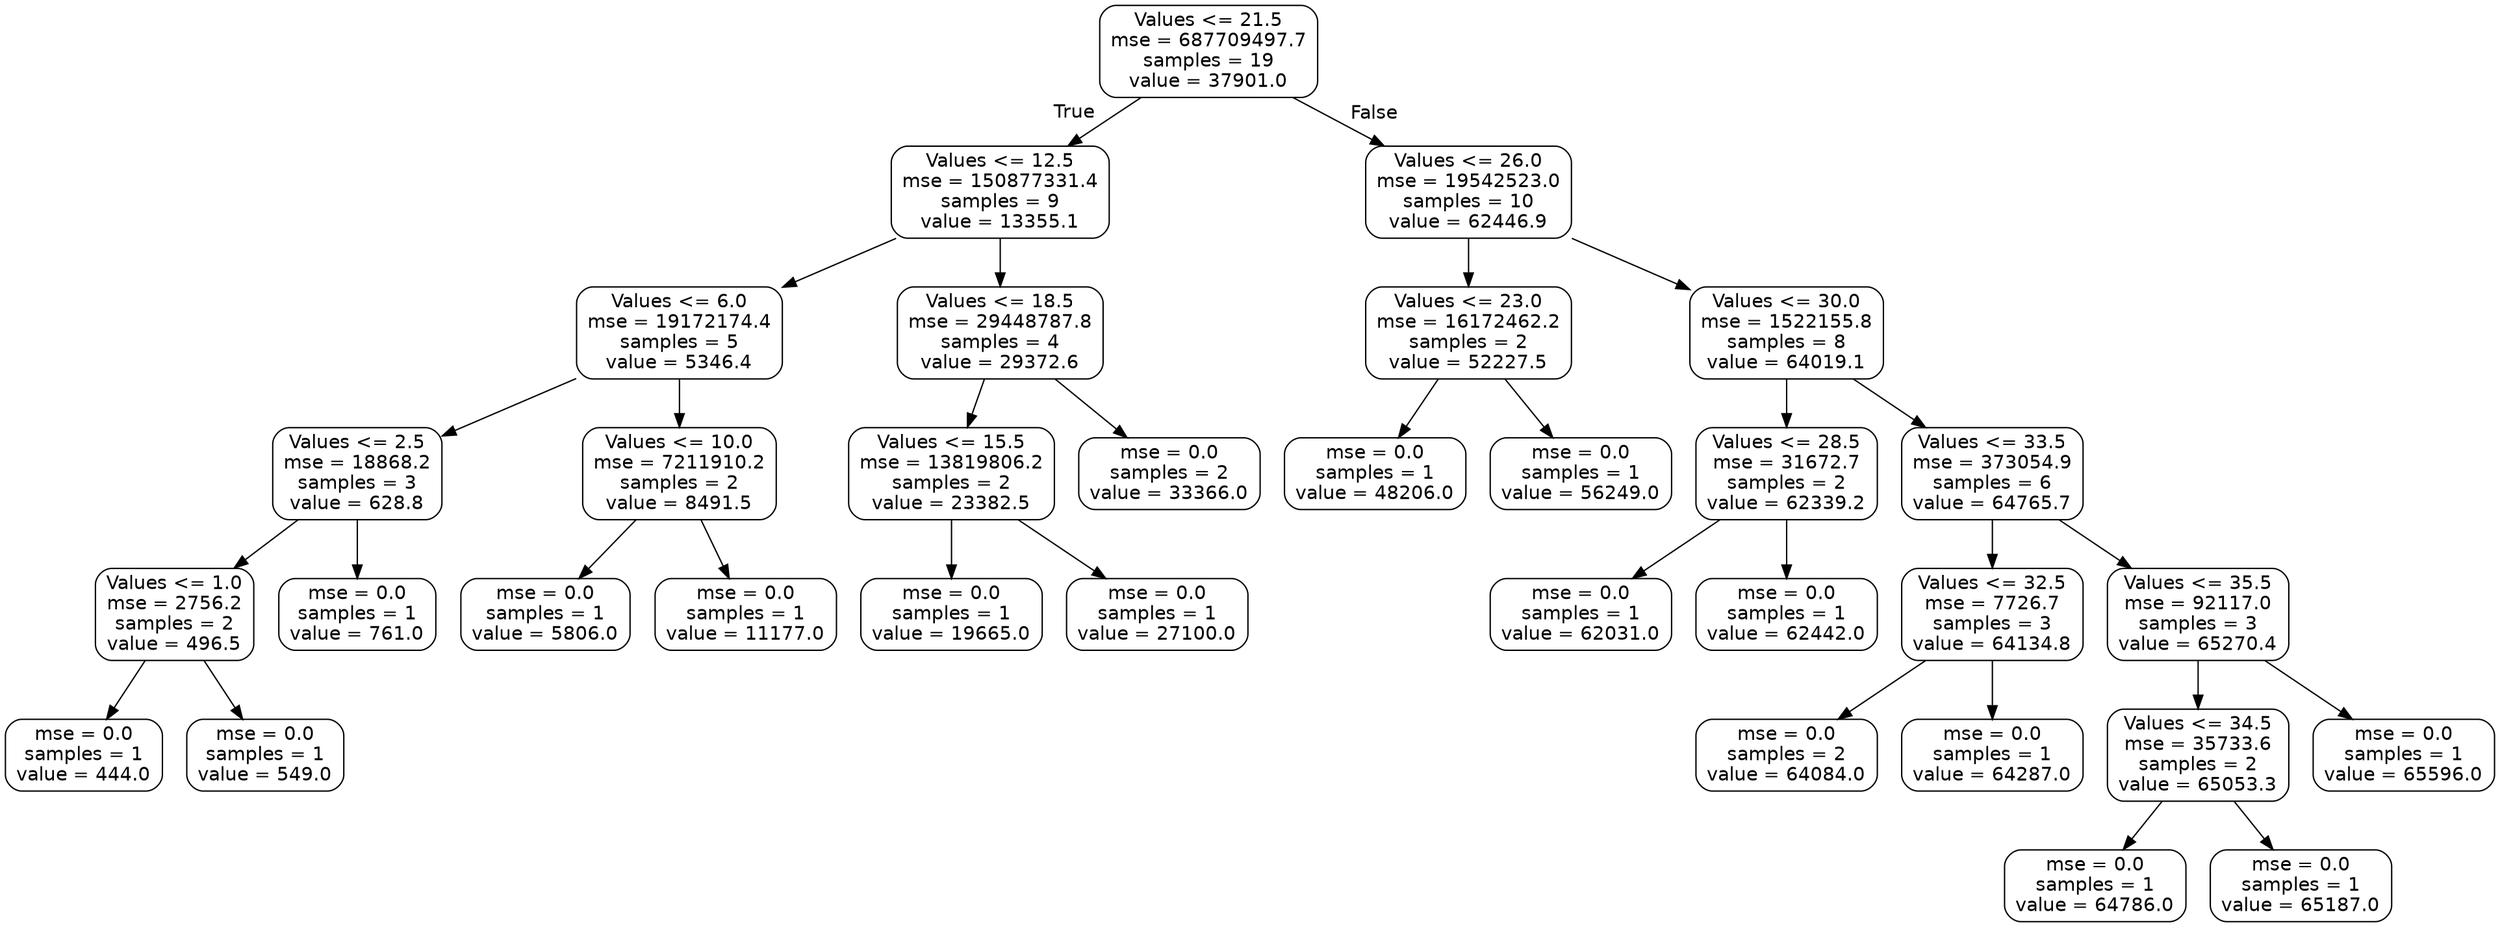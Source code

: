 digraph Tree {
node [shape=box, style="rounded", color="black", fontname=helvetica] ;
edge [fontname=helvetica] ;
0 [label="Values <= 21.5\nmse = 687709497.7\nsamples = 19\nvalue = 37901.0"] ;
1 [label="Values <= 12.5\nmse = 150877331.4\nsamples = 9\nvalue = 13355.1"] ;
0 -> 1 [labeldistance=2.5, labelangle=45, headlabel="True"] ;
2 [label="Values <= 6.0\nmse = 19172174.4\nsamples = 5\nvalue = 5346.4"] ;
1 -> 2 ;
3 [label="Values <= 2.5\nmse = 18868.2\nsamples = 3\nvalue = 628.8"] ;
2 -> 3 ;
4 [label="Values <= 1.0\nmse = 2756.2\nsamples = 2\nvalue = 496.5"] ;
3 -> 4 ;
5 [label="mse = 0.0\nsamples = 1\nvalue = 444.0"] ;
4 -> 5 ;
6 [label="mse = 0.0\nsamples = 1\nvalue = 549.0"] ;
4 -> 6 ;
7 [label="mse = 0.0\nsamples = 1\nvalue = 761.0"] ;
3 -> 7 ;
8 [label="Values <= 10.0\nmse = 7211910.2\nsamples = 2\nvalue = 8491.5"] ;
2 -> 8 ;
9 [label="mse = 0.0\nsamples = 1\nvalue = 5806.0"] ;
8 -> 9 ;
10 [label="mse = 0.0\nsamples = 1\nvalue = 11177.0"] ;
8 -> 10 ;
11 [label="Values <= 18.5\nmse = 29448787.8\nsamples = 4\nvalue = 29372.6"] ;
1 -> 11 ;
12 [label="Values <= 15.5\nmse = 13819806.2\nsamples = 2\nvalue = 23382.5"] ;
11 -> 12 ;
13 [label="mse = 0.0\nsamples = 1\nvalue = 19665.0"] ;
12 -> 13 ;
14 [label="mse = 0.0\nsamples = 1\nvalue = 27100.0"] ;
12 -> 14 ;
15 [label="mse = 0.0\nsamples = 2\nvalue = 33366.0"] ;
11 -> 15 ;
16 [label="Values <= 26.0\nmse = 19542523.0\nsamples = 10\nvalue = 62446.9"] ;
0 -> 16 [labeldistance=2.5, labelangle=-45, headlabel="False"] ;
17 [label="Values <= 23.0\nmse = 16172462.2\nsamples = 2\nvalue = 52227.5"] ;
16 -> 17 ;
18 [label="mse = 0.0\nsamples = 1\nvalue = 48206.0"] ;
17 -> 18 ;
19 [label="mse = 0.0\nsamples = 1\nvalue = 56249.0"] ;
17 -> 19 ;
20 [label="Values <= 30.0\nmse = 1522155.8\nsamples = 8\nvalue = 64019.1"] ;
16 -> 20 ;
21 [label="Values <= 28.5\nmse = 31672.7\nsamples = 2\nvalue = 62339.2"] ;
20 -> 21 ;
22 [label="mse = 0.0\nsamples = 1\nvalue = 62031.0"] ;
21 -> 22 ;
23 [label="mse = 0.0\nsamples = 1\nvalue = 62442.0"] ;
21 -> 23 ;
24 [label="Values <= 33.5\nmse = 373054.9\nsamples = 6\nvalue = 64765.7"] ;
20 -> 24 ;
25 [label="Values <= 32.5\nmse = 7726.7\nsamples = 3\nvalue = 64134.8"] ;
24 -> 25 ;
26 [label="mse = 0.0\nsamples = 2\nvalue = 64084.0"] ;
25 -> 26 ;
27 [label="mse = 0.0\nsamples = 1\nvalue = 64287.0"] ;
25 -> 27 ;
28 [label="Values <= 35.5\nmse = 92117.0\nsamples = 3\nvalue = 65270.4"] ;
24 -> 28 ;
29 [label="Values <= 34.5\nmse = 35733.6\nsamples = 2\nvalue = 65053.3"] ;
28 -> 29 ;
30 [label="mse = 0.0\nsamples = 1\nvalue = 64786.0"] ;
29 -> 30 ;
31 [label="mse = 0.0\nsamples = 1\nvalue = 65187.0"] ;
29 -> 31 ;
32 [label="mse = 0.0\nsamples = 1\nvalue = 65596.0"] ;
28 -> 32 ;
}